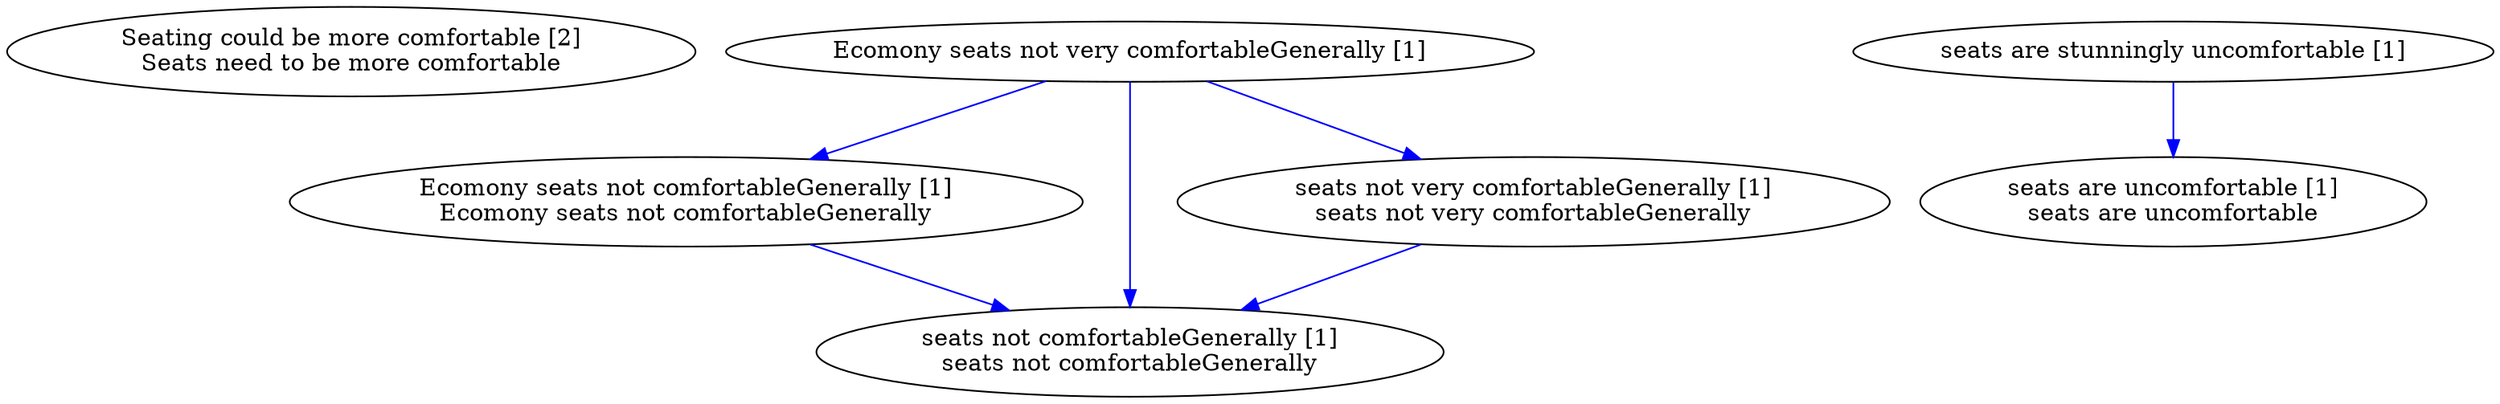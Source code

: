 digraph collapsedGraph {
"Seating could be more comfortable [2]\nSeats need to be more comfortable""Ecomony seats not very comfortableGenerally [1]""Ecomony seats not comfortableGenerally [1]\nEcomony seats not comfortableGenerally""seats not comfortableGenerally [1]\nseats not comfortableGenerally""seats not very comfortableGenerally [1]\nseats not very comfortableGenerally""seats are stunningly uncomfortable [1]""seats are uncomfortable [1]\nseats are uncomfortable""Ecomony seats not very comfortableGenerally [1]" -> "Ecomony seats not comfortableGenerally [1]\nEcomony seats not comfortableGenerally" [color=blue]
"Ecomony seats not comfortableGenerally [1]\nEcomony seats not comfortableGenerally" -> "seats not comfortableGenerally [1]\nseats not comfortableGenerally" [color=blue]
"Ecomony seats not very comfortableGenerally [1]" -> "seats not very comfortableGenerally [1]\nseats not very comfortableGenerally" [color=blue]
"seats not very comfortableGenerally [1]\nseats not very comfortableGenerally" -> "seats not comfortableGenerally [1]\nseats not comfortableGenerally" [color=blue]
"Ecomony seats not very comfortableGenerally [1]" -> "seats not comfortableGenerally [1]\nseats not comfortableGenerally" [color=blue]
"seats are stunningly uncomfortable [1]" -> "seats are uncomfortable [1]\nseats are uncomfortable" [color=blue]
}